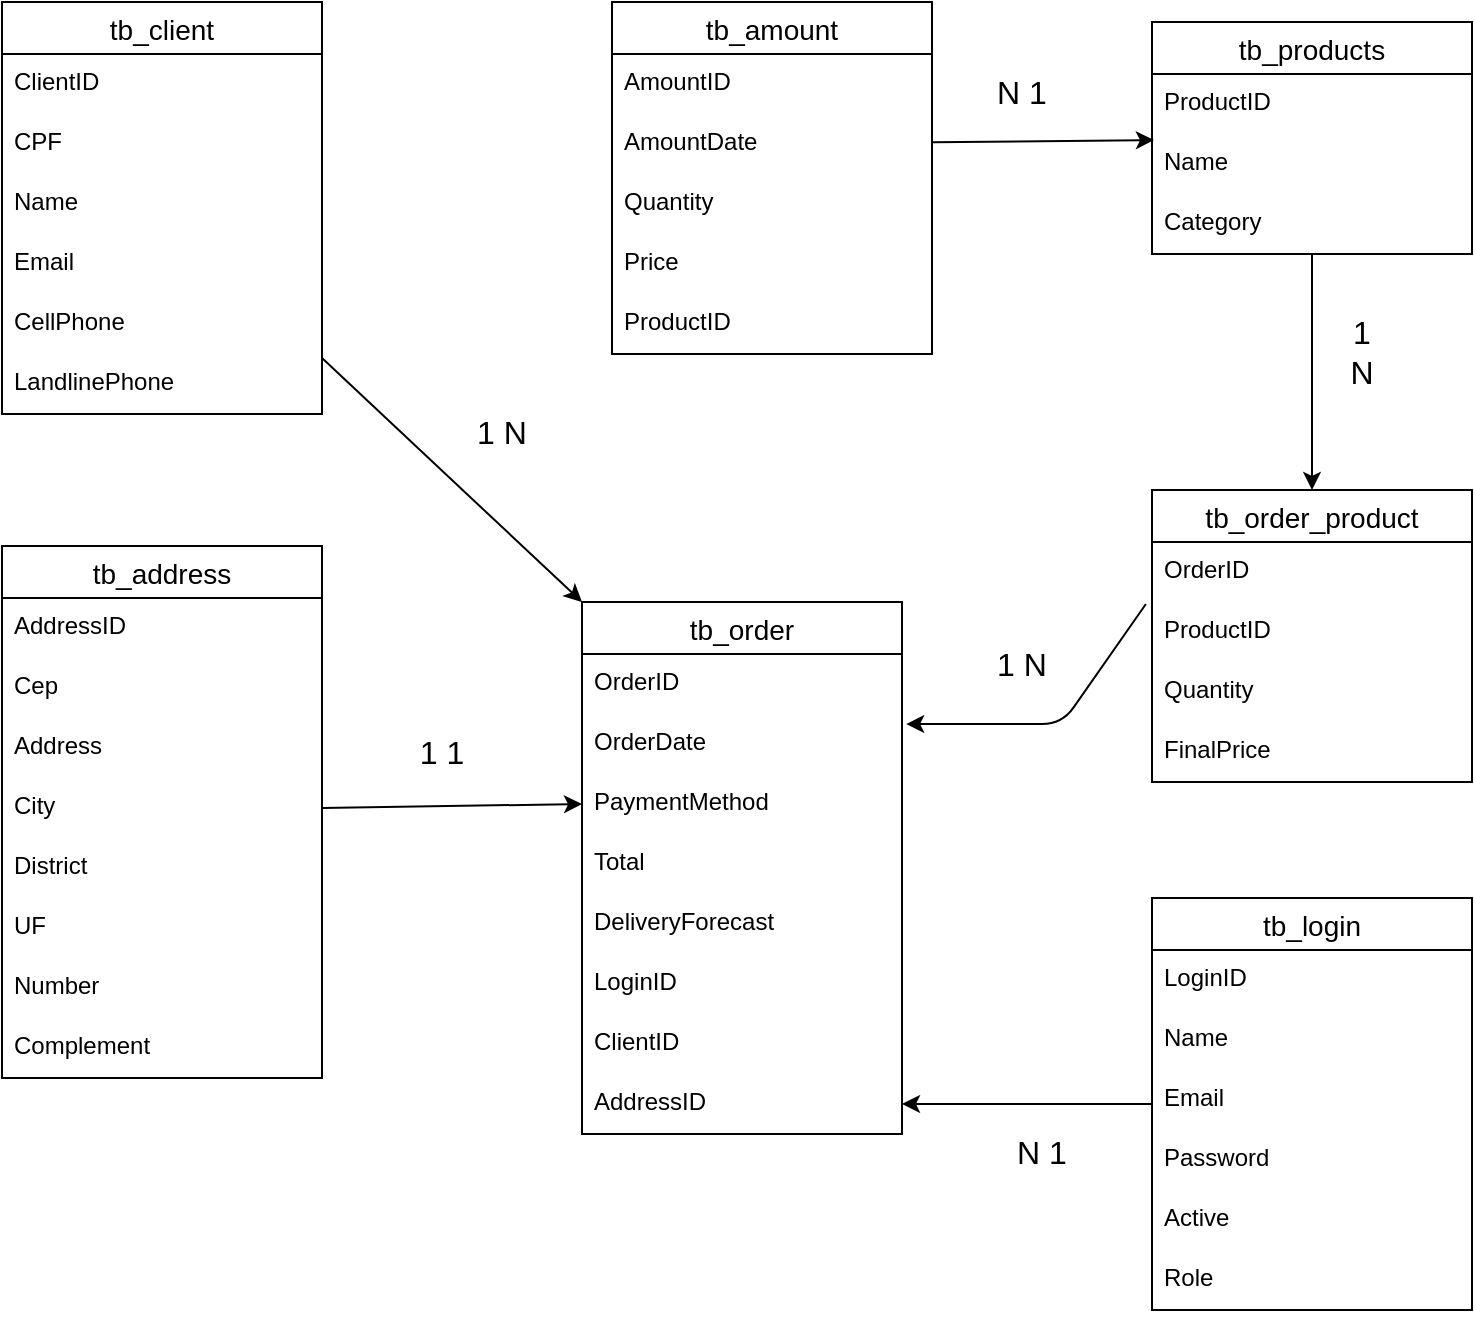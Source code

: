<mxfile>
    <diagram id="694oeuSEFCMDEPGAgPch" name="Page-1">
        <mxGraphModel dx="1386" dy="784" grid="1" gridSize="10" guides="1" tooltips="1" connect="1" arrows="1" fold="1" page="1" pageScale="1" pageWidth="850" pageHeight="1100" math="0" shadow="0">
            <root>
                <mxCell id="0"/>
                <mxCell id="1" parent="0"/>
                <mxCell id="63" value="tb_order" style="swimlane;fontStyle=0;childLayout=stackLayout;horizontal=1;startSize=26;horizontalStack=0;resizeParent=1;resizeParentMax=0;resizeLast=0;collapsible=1;marginBottom=0;align=center;fontSize=14;" vertex="1" parent="1">
                    <mxGeometry x="330" y="340" width="160" height="266" as="geometry"/>
                </mxCell>
                <mxCell id="64" value="OrderID" style="text;strokeColor=none;fillColor=none;spacingLeft=4;spacingRight=4;overflow=hidden;rotatable=0;points=[[0,0.5],[1,0.5]];portConstraint=eastwest;fontSize=12;" vertex="1" parent="63">
                    <mxGeometry y="26" width="160" height="30" as="geometry"/>
                </mxCell>
                <mxCell id="65" value="OrderDate" style="text;strokeColor=none;fillColor=none;spacingLeft=4;spacingRight=4;overflow=hidden;rotatable=0;points=[[0,0.5],[1,0.5]];portConstraint=eastwest;fontSize=12;" vertex="1" parent="63">
                    <mxGeometry y="56" width="160" height="30" as="geometry"/>
                </mxCell>
                <mxCell id="66" value="PaymentMethod" style="text;strokeColor=none;fillColor=none;spacingLeft=4;spacingRight=4;overflow=hidden;rotatable=0;points=[[0,0.5],[1,0.5]];portConstraint=eastwest;fontSize=12;" vertex="1" parent="63">
                    <mxGeometry y="86" width="160" height="30" as="geometry"/>
                </mxCell>
                <mxCell id="103" value="Total" style="text;strokeColor=none;fillColor=none;spacingLeft=4;spacingRight=4;overflow=hidden;rotatable=0;points=[[0,0.5],[1,0.5]];portConstraint=eastwest;fontSize=12;" vertex="1" parent="63">
                    <mxGeometry y="116" width="160" height="30" as="geometry"/>
                </mxCell>
                <mxCell id="104" value="DeliveryForecast" style="text;strokeColor=none;fillColor=none;spacingLeft=4;spacingRight=4;overflow=hidden;rotatable=0;points=[[0,0.5],[1,0.5]];portConstraint=eastwest;fontSize=12;" vertex="1" parent="63">
                    <mxGeometry y="146" width="160" height="30" as="geometry"/>
                </mxCell>
                <mxCell id="131" value="LoginID" style="text;strokeColor=none;fillColor=none;spacingLeft=4;spacingRight=4;overflow=hidden;rotatable=0;points=[[0,0.5],[1,0.5]];portConstraint=eastwest;fontSize=12;" vertex="1" parent="63">
                    <mxGeometry y="176" width="160" height="30" as="geometry"/>
                </mxCell>
                <mxCell id="130" value="ClientID" style="text;strokeColor=none;fillColor=none;spacingLeft=4;spacingRight=4;overflow=hidden;rotatable=0;points=[[0,0.5],[1,0.5]];portConstraint=eastwest;fontSize=12;" vertex="1" parent="63">
                    <mxGeometry y="206" width="160" height="30" as="geometry"/>
                </mxCell>
                <mxCell id="132" value="AddressID" style="text;strokeColor=none;fillColor=none;spacingLeft=4;spacingRight=4;overflow=hidden;rotatable=0;points=[[0,0.5],[1,0.5]];portConstraint=eastwest;fontSize=12;" vertex="1" parent="63">
                    <mxGeometry y="236" width="160" height="30" as="geometry"/>
                </mxCell>
                <mxCell id="67" value="tb_amount" style="swimlane;fontStyle=0;childLayout=stackLayout;horizontal=1;startSize=26;horizontalStack=0;resizeParent=1;resizeParentMax=0;resizeLast=0;collapsible=1;marginBottom=0;align=center;fontSize=14;" vertex="1" parent="1">
                    <mxGeometry x="345" y="40" width="160" height="176" as="geometry"/>
                </mxCell>
                <mxCell id="68" value="AmountID" style="text;strokeColor=none;fillColor=none;spacingLeft=4;spacingRight=4;overflow=hidden;rotatable=0;points=[[0,0.5],[1,0.5]];portConstraint=eastwest;fontSize=12;" vertex="1" parent="67">
                    <mxGeometry y="26" width="160" height="30" as="geometry"/>
                </mxCell>
                <mxCell id="69" value="AmountDate" style="text;strokeColor=none;fillColor=none;spacingLeft=4;spacingRight=4;overflow=hidden;rotatable=0;points=[[0,0.5],[1,0.5]];portConstraint=eastwest;fontSize=12;" vertex="1" parent="67">
                    <mxGeometry y="56" width="160" height="30" as="geometry"/>
                </mxCell>
                <mxCell id="70" value="Quantity" style="text;strokeColor=none;fillColor=none;spacingLeft=4;spacingRight=4;overflow=hidden;rotatable=0;points=[[0,0.5],[1,0.5]];portConstraint=eastwest;fontSize=12;" vertex="1" parent="67">
                    <mxGeometry y="86" width="160" height="30" as="geometry"/>
                </mxCell>
                <mxCell id="75" value="Price" style="text;strokeColor=none;fillColor=none;spacingLeft=4;spacingRight=4;overflow=hidden;rotatable=0;points=[[0,0.5],[1,0.5]];portConstraint=eastwest;fontSize=12;" vertex="1" parent="67">
                    <mxGeometry y="116" width="160" height="30" as="geometry"/>
                </mxCell>
                <mxCell id="102" value="ProductID" style="text;strokeColor=none;fillColor=none;spacingLeft=4;spacingRight=4;overflow=hidden;rotatable=0;points=[[0,0.5],[1,0.5]];portConstraint=eastwest;fontSize=12;" vertex="1" parent="67">
                    <mxGeometry y="146" width="160" height="30" as="geometry"/>
                </mxCell>
                <mxCell id="86" style="edgeStyle=none;html=1;entryX=0.5;entryY=0;entryDx=0;entryDy=0;fontSize=16;" edge="1" parent="1" source="71" target="79">
                    <mxGeometry relative="1" as="geometry"/>
                </mxCell>
                <mxCell id="71" value="tb_products" style="swimlane;fontStyle=0;childLayout=stackLayout;horizontal=1;startSize=26;horizontalStack=0;resizeParent=1;resizeParentMax=0;resizeLast=0;collapsible=1;marginBottom=0;align=center;fontSize=14;" vertex="1" parent="1">
                    <mxGeometry x="615" y="50" width="160" height="116" as="geometry"/>
                </mxCell>
                <mxCell id="72" value="ProductID" style="text;strokeColor=none;fillColor=none;spacingLeft=4;spacingRight=4;overflow=hidden;rotatable=0;points=[[0,0.5],[1,0.5]];portConstraint=eastwest;fontSize=12;" vertex="1" parent="71">
                    <mxGeometry y="26" width="160" height="30" as="geometry"/>
                </mxCell>
                <mxCell id="73" value="Name" style="text;strokeColor=none;fillColor=none;spacingLeft=4;spacingRight=4;overflow=hidden;rotatable=0;points=[[0,0.5],[1,0.5]];portConstraint=eastwest;fontSize=12;" vertex="1" parent="71">
                    <mxGeometry y="56" width="160" height="30" as="geometry"/>
                </mxCell>
                <mxCell id="74" value="Category" style="text;strokeColor=none;fillColor=none;spacingLeft=4;spacingRight=4;overflow=hidden;rotatable=0;points=[[0,0.5],[1,0.5]];portConstraint=eastwest;fontSize=12;" vertex="1" parent="71">
                    <mxGeometry y="86" width="160" height="30" as="geometry"/>
                </mxCell>
                <mxCell id="88" style="edgeStyle=none;html=1;entryX=1.013;entryY=0.167;entryDx=0;entryDy=0;entryPerimeter=0;fontSize=16;exitX=-0.019;exitY=1.033;exitDx=0;exitDy=0;exitPerimeter=0;" edge="1" parent="1" source="80" target="65">
                    <mxGeometry relative="1" as="geometry">
                        <Array as="points">
                            <mxPoint x="570" y="401"/>
                        </Array>
                    </mxGeometry>
                </mxCell>
                <mxCell id="79" value="tb_order_product" style="swimlane;fontStyle=0;childLayout=stackLayout;horizontal=1;startSize=26;horizontalStack=0;resizeParent=1;resizeParentMax=0;resizeLast=0;collapsible=1;marginBottom=0;align=center;fontSize=14;" vertex="1" parent="1">
                    <mxGeometry x="615" y="284" width="160" height="146" as="geometry"/>
                </mxCell>
                <mxCell id="80" value="OrderID" style="text;strokeColor=none;fillColor=none;spacingLeft=4;spacingRight=4;overflow=hidden;rotatable=0;points=[[0,0.5],[1,0.5]];portConstraint=eastwest;fontSize=12;" vertex="1" parent="79">
                    <mxGeometry y="26" width="160" height="30" as="geometry"/>
                </mxCell>
                <mxCell id="81" value="ProductID" style="text;strokeColor=none;fillColor=none;spacingLeft=4;spacingRight=4;overflow=hidden;rotatable=0;points=[[0,0.5],[1,0.5]];portConstraint=eastwest;fontSize=12;" vertex="1" parent="79">
                    <mxGeometry y="56" width="160" height="30" as="geometry"/>
                </mxCell>
                <mxCell id="91" value="Quantity" style="text;strokeColor=none;fillColor=none;spacingLeft=4;spacingRight=4;overflow=hidden;rotatable=0;points=[[0,0.5],[1,0.5]];portConstraint=eastwest;fontSize=12;" vertex="1" parent="79">
                    <mxGeometry y="86" width="160" height="30" as="geometry"/>
                </mxCell>
                <mxCell id="92" value="FinalPrice" style="text;strokeColor=none;fillColor=none;spacingLeft=4;spacingRight=4;overflow=hidden;rotatable=0;points=[[0,0.5],[1,0.5]];portConstraint=eastwest;fontSize=12;" vertex="1" parent="79">
                    <mxGeometry y="116" width="160" height="30" as="geometry"/>
                </mxCell>
                <mxCell id="84" style="edgeStyle=none;html=1;entryX=0.006;entryY=0.1;entryDx=0;entryDy=0;entryPerimeter=0;" edge="1" parent="1" source="69" target="73">
                    <mxGeometry relative="1" as="geometry"/>
                </mxCell>
                <mxCell id="85" value="&lt;font style=&quot;font-size: 16px;&quot;&gt;N 1&lt;/font&gt;" style="text;html=1;strokeColor=none;fillColor=none;align=center;verticalAlign=middle;whiteSpace=wrap;rounded=0;" vertex="1" parent="1">
                    <mxGeometry x="520" y="70" width="60" height="30" as="geometry"/>
                </mxCell>
                <mxCell id="89" value="&lt;font style=&quot;font-size: 16px;&quot;&gt;1 N&lt;/font&gt;" style="text;html=1;strokeColor=none;fillColor=none;align=center;verticalAlign=middle;whiteSpace=wrap;rounded=0;" vertex="1" parent="1">
                    <mxGeometry x="520" y="356" width="60" height="30" as="geometry"/>
                </mxCell>
                <mxCell id="90" value="&lt;font style=&quot;font-size: 16px;&quot;&gt;1&lt;br&gt;N&lt;br&gt;&lt;/font&gt;" style="text;html=1;strokeColor=none;fillColor=none;align=center;verticalAlign=middle;whiteSpace=wrap;rounded=0;" vertex="1" parent="1">
                    <mxGeometry x="690" y="200" width="60" height="30" as="geometry"/>
                </mxCell>
                <mxCell id="118" style="edgeStyle=none;html=1;entryX=0;entryY=0;entryDx=0;entryDy=0;" edge="1" parent="1" source="93" target="63">
                    <mxGeometry relative="1" as="geometry"/>
                </mxCell>
                <mxCell id="93" value="tb_client" style="swimlane;fontStyle=0;childLayout=stackLayout;horizontal=1;startSize=26;horizontalStack=0;resizeParent=1;resizeParentMax=0;resizeLast=0;collapsible=1;marginBottom=0;align=center;fontSize=14;" vertex="1" parent="1">
                    <mxGeometry x="40" y="40" width="160" height="206" as="geometry"/>
                </mxCell>
                <mxCell id="94" value="ClientID" style="text;strokeColor=none;fillColor=none;spacingLeft=4;spacingRight=4;overflow=hidden;rotatable=0;points=[[0,0.5],[1,0.5]];portConstraint=eastwest;fontSize=12;" vertex="1" parent="93">
                    <mxGeometry y="26" width="160" height="30" as="geometry"/>
                </mxCell>
                <mxCell id="95" value="CPF" style="text;strokeColor=none;fillColor=none;spacingLeft=4;spacingRight=4;overflow=hidden;rotatable=0;points=[[0,0.5],[1,0.5]];portConstraint=eastwest;fontSize=12;" vertex="1" parent="93">
                    <mxGeometry y="56" width="160" height="30" as="geometry"/>
                </mxCell>
                <mxCell id="96" value="Name" style="text;strokeColor=none;fillColor=none;spacingLeft=4;spacingRight=4;overflow=hidden;rotatable=0;points=[[0,0.5],[1,0.5]];portConstraint=eastwest;fontSize=12;" vertex="1" parent="93">
                    <mxGeometry y="86" width="160" height="30" as="geometry"/>
                </mxCell>
                <mxCell id="101" value="Email" style="text;strokeColor=none;fillColor=none;spacingLeft=4;spacingRight=4;overflow=hidden;rotatable=0;points=[[0,0.5],[1,0.5]];portConstraint=eastwest;fontSize=12;" vertex="1" parent="93">
                    <mxGeometry y="116" width="160" height="30" as="geometry"/>
                </mxCell>
                <mxCell id="100" value="CellPhone" style="text;strokeColor=none;fillColor=none;spacingLeft=4;spacingRight=4;overflow=hidden;rotatable=0;points=[[0,0.5],[1,0.5]];portConstraint=eastwest;fontSize=12;" vertex="1" parent="93">
                    <mxGeometry y="146" width="160" height="30" as="geometry"/>
                </mxCell>
                <mxCell id="99" value="LandlinePhone" style="text;strokeColor=none;fillColor=none;spacingLeft=4;spacingRight=4;overflow=hidden;rotatable=0;points=[[0,0.5],[1,0.5]];portConstraint=eastwest;fontSize=12;" vertex="1" parent="93">
                    <mxGeometry y="176" width="160" height="30" as="geometry"/>
                </mxCell>
                <mxCell id="105" value="tb_address" style="swimlane;fontStyle=0;childLayout=stackLayout;horizontal=1;startSize=26;horizontalStack=0;resizeParent=1;resizeParentMax=0;resizeLast=0;collapsible=1;marginBottom=0;align=center;fontSize=14;" vertex="1" parent="1">
                    <mxGeometry x="40" y="312" width="160" height="266" as="geometry"/>
                </mxCell>
                <mxCell id="106" value="AddressID" style="text;strokeColor=none;fillColor=none;spacingLeft=4;spacingRight=4;overflow=hidden;rotatable=0;points=[[0,0.5],[1,0.5]];portConstraint=eastwest;fontSize=12;" vertex="1" parent="105">
                    <mxGeometry y="26" width="160" height="30" as="geometry"/>
                </mxCell>
                <mxCell id="107" value="Cep" style="text;strokeColor=none;fillColor=none;spacingLeft=4;spacingRight=4;overflow=hidden;rotatable=0;points=[[0,0.5],[1,0.5]];portConstraint=eastwest;fontSize=12;" vertex="1" parent="105">
                    <mxGeometry y="56" width="160" height="30" as="geometry"/>
                </mxCell>
                <mxCell id="108" value="Address" style="text;strokeColor=none;fillColor=none;spacingLeft=4;spacingRight=4;overflow=hidden;rotatable=0;points=[[0,0.5],[1,0.5]];portConstraint=eastwest;fontSize=12;" vertex="1" parent="105">
                    <mxGeometry y="86" width="160" height="30" as="geometry"/>
                </mxCell>
                <mxCell id="109" value="City" style="text;strokeColor=none;fillColor=none;spacingLeft=4;spacingRight=4;overflow=hidden;rotatable=0;points=[[0,0.5],[1,0.5]];portConstraint=eastwest;fontSize=12;" vertex="1" parent="105">
                    <mxGeometry y="116" width="160" height="30" as="geometry"/>
                </mxCell>
                <mxCell id="110" value="District" style="text;strokeColor=none;fillColor=none;spacingLeft=4;spacingRight=4;overflow=hidden;rotatable=0;points=[[0,0.5],[1,0.5]];portConstraint=eastwest;fontSize=12;" vertex="1" parent="105">
                    <mxGeometry y="146" width="160" height="30" as="geometry"/>
                </mxCell>
                <mxCell id="111" value="UF" style="text;strokeColor=none;fillColor=none;spacingLeft=4;spacingRight=4;overflow=hidden;rotatable=0;points=[[0,0.5],[1,0.5]];portConstraint=eastwest;fontSize=12;" vertex="1" parent="105">
                    <mxGeometry y="176" width="160" height="30" as="geometry"/>
                </mxCell>
                <mxCell id="112" value="Number" style="text;strokeColor=none;fillColor=none;spacingLeft=4;spacingRight=4;overflow=hidden;rotatable=0;points=[[0,0.5],[1,0.5]];portConstraint=eastwest;fontSize=12;" vertex="1" parent="105">
                    <mxGeometry y="206" width="160" height="30" as="geometry"/>
                </mxCell>
                <mxCell id="113" value="Complement" style="text;strokeColor=none;fillColor=none;spacingLeft=4;spacingRight=4;overflow=hidden;rotatable=0;points=[[0,0.5],[1,0.5]];portConstraint=eastwest;fontSize=12;" vertex="1" parent="105">
                    <mxGeometry y="236" width="160" height="30" as="geometry"/>
                </mxCell>
                <mxCell id="116" style="edgeStyle=none;html=1;entryX=0;entryY=0.5;entryDx=0;entryDy=0;exitX=1;exitY=0.5;exitDx=0;exitDy=0;" edge="1" parent="1" source="109" target="66">
                    <mxGeometry relative="1" as="geometry"/>
                </mxCell>
                <mxCell id="117" value="&lt;font style=&quot;font-size: 16px;&quot;&gt;1 1&lt;/font&gt;" style="text;html=1;strokeColor=none;fillColor=none;align=center;verticalAlign=middle;whiteSpace=wrap;rounded=0;" vertex="1" parent="1">
                    <mxGeometry x="230" y="400" width="60" height="30" as="geometry"/>
                </mxCell>
                <mxCell id="119" value="&lt;font style=&quot;font-size: 16px;&quot;&gt;1 N&lt;/font&gt;" style="text;html=1;strokeColor=none;fillColor=none;align=center;verticalAlign=middle;whiteSpace=wrap;rounded=0;rotation=0;" vertex="1" parent="1">
                    <mxGeometry x="260" y="240" width="60" height="30" as="geometry"/>
                </mxCell>
                <mxCell id="128" style="edgeStyle=none;html=1;entryX=1;entryY=0.5;entryDx=0;entryDy=0;" edge="1" parent="1" source="120" target="132">
                    <mxGeometry relative="1" as="geometry">
                        <mxPoint x="410" y="600" as="targetPoint"/>
                    </mxGeometry>
                </mxCell>
                <mxCell id="120" value="tb_login" style="swimlane;fontStyle=0;childLayout=stackLayout;horizontal=1;startSize=26;horizontalStack=0;resizeParent=1;resizeParentMax=0;resizeLast=0;collapsible=1;marginBottom=0;align=center;fontSize=14;" vertex="1" parent="1">
                    <mxGeometry x="615" y="488" width="160" height="206" as="geometry"/>
                </mxCell>
                <mxCell id="121" value="LoginID" style="text;strokeColor=none;fillColor=none;spacingLeft=4;spacingRight=4;overflow=hidden;rotatable=0;points=[[0,0.5],[1,0.5]];portConstraint=eastwest;fontSize=12;" vertex="1" parent="120">
                    <mxGeometry y="26" width="160" height="30" as="geometry"/>
                </mxCell>
                <mxCell id="123" value="Name" style="text;strokeColor=none;fillColor=none;spacingLeft=4;spacingRight=4;overflow=hidden;rotatable=0;points=[[0,0.5],[1,0.5]];portConstraint=eastwest;fontSize=12;" vertex="1" parent="120">
                    <mxGeometry y="56" width="160" height="30" as="geometry"/>
                </mxCell>
                <mxCell id="124" value="Email" style="text;strokeColor=none;fillColor=none;spacingLeft=4;spacingRight=4;overflow=hidden;rotatable=0;points=[[0,0.5],[1,0.5]];portConstraint=eastwest;fontSize=12;" vertex="1" parent="120">
                    <mxGeometry y="86" width="160" height="30" as="geometry"/>
                </mxCell>
                <mxCell id="125" value="Password" style="text;strokeColor=none;fillColor=none;spacingLeft=4;spacingRight=4;overflow=hidden;rotatable=0;points=[[0,0.5],[1,0.5]];portConstraint=eastwest;fontSize=12;" vertex="1" parent="120">
                    <mxGeometry y="116" width="160" height="30" as="geometry"/>
                </mxCell>
                <mxCell id="127" value="Active" style="text;strokeColor=none;fillColor=none;spacingLeft=4;spacingRight=4;overflow=hidden;rotatable=0;points=[[0,0.5],[1,0.5]];portConstraint=eastwest;fontSize=12;" vertex="1" parent="120">
                    <mxGeometry y="146" width="160" height="30" as="geometry"/>
                </mxCell>
                <mxCell id="126" value="Role" style="text;strokeColor=none;fillColor=none;spacingLeft=4;spacingRight=4;overflow=hidden;rotatable=0;points=[[0,0.5],[1,0.5]];portConstraint=eastwest;fontSize=12;" vertex="1" parent="120">
                    <mxGeometry y="176" width="160" height="30" as="geometry"/>
                </mxCell>
                <mxCell id="129" value="&lt;span style=&quot;font-size: 16px;&quot;&gt;N 1&lt;br&gt;&lt;/span&gt;" style="text;html=1;strokeColor=none;fillColor=none;align=center;verticalAlign=middle;whiteSpace=wrap;rounded=0;" vertex="1" parent="1">
                    <mxGeometry x="530" y="600" width="60" height="30" as="geometry"/>
                </mxCell>
            </root>
        </mxGraphModel>
    </diagram>
</mxfile>
